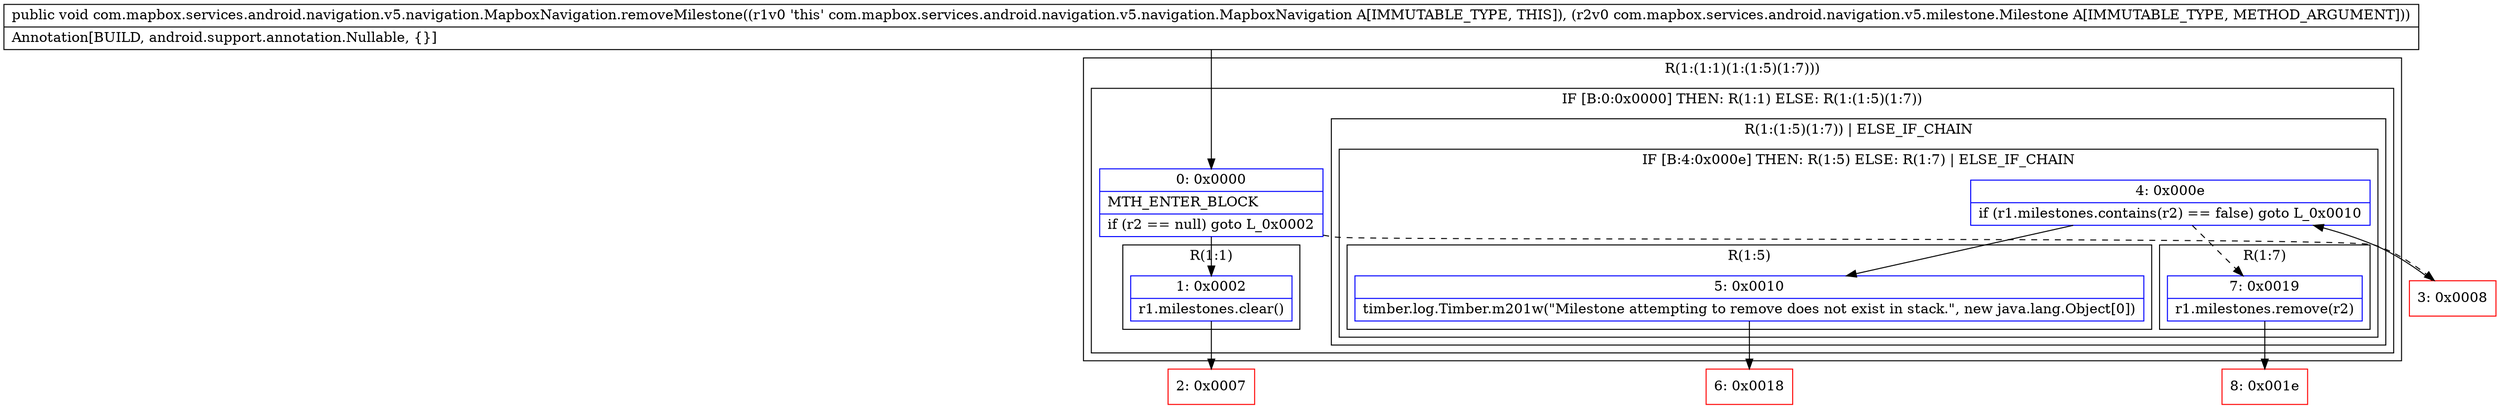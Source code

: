 digraph "CFG forcom.mapbox.services.android.navigation.v5.navigation.MapboxNavigation.removeMilestone(Lcom\/mapbox\/services\/android\/navigation\/v5\/milestone\/Milestone;)V" {
subgraph cluster_Region_1177900744 {
label = "R(1:(1:1)(1:(1:5)(1:7)))";
node [shape=record,color=blue];
subgraph cluster_IfRegion_518657602 {
label = "IF [B:0:0x0000] THEN: R(1:1) ELSE: R(1:(1:5)(1:7))";
node [shape=record,color=blue];
Node_0 [shape=record,label="{0\:\ 0x0000|MTH_ENTER_BLOCK\l|if (r2 == null) goto L_0x0002\l}"];
subgraph cluster_Region_1012092569 {
label = "R(1:1)";
node [shape=record,color=blue];
Node_1 [shape=record,label="{1\:\ 0x0002|r1.milestones.clear()\l}"];
}
subgraph cluster_Region_735073056 {
label = "R(1:(1:5)(1:7)) | ELSE_IF_CHAIN\l";
node [shape=record,color=blue];
subgraph cluster_IfRegion_1195365252 {
label = "IF [B:4:0x000e] THEN: R(1:5) ELSE: R(1:7) | ELSE_IF_CHAIN\l";
node [shape=record,color=blue];
Node_4 [shape=record,label="{4\:\ 0x000e|if (r1.milestones.contains(r2) == false) goto L_0x0010\l}"];
subgraph cluster_Region_153720103 {
label = "R(1:5)";
node [shape=record,color=blue];
Node_5 [shape=record,label="{5\:\ 0x0010|timber.log.Timber.m201w(\"Milestone attempting to remove does not exist in stack.\", new java.lang.Object[0])\l}"];
}
subgraph cluster_Region_791160093 {
label = "R(1:7)";
node [shape=record,color=blue];
Node_7 [shape=record,label="{7\:\ 0x0019|r1.milestones.remove(r2)\l}"];
}
}
}
}
}
Node_2 [shape=record,color=red,label="{2\:\ 0x0007}"];
Node_3 [shape=record,color=red,label="{3\:\ 0x0008}"];
Node_6 [shape=record,color=red,label="{6\:\ 0x0018}"];
Node_8 [shape=record,color=red,label="{8\:\ 0x001e}"];
MethodNode[shape=record,label="{public void com.mapbox.services.android.navigation.v5.navigation.MapboxNavigation.removeMilestone((r1v0 'this' com.mapbox.services.android.navigation.v5.navigation.MapboxNavigation A[IMMUTABLE_TYPE, THIS]), (r2v0 com.mapbox.services.android.navigation.v5.milestone.Milestone A[IMMUTABLE_TYPE, METHOD_ARGUMENT]))  | Annotation[BUILD, android.support.annotation.Nullable, \{\}]\l}"];
MethodNode -> Node_0;
Node_0 -> Node_1;
Node_0 -> Node_3[style=dashed];
Node_1 -> Node_2;
Node_4 -> Node_5;
Node_4 -> Node_7[style=dashed];
Node_5 -> Node_6;
Node_7 -> Node_8;
Node_3 -> Node_4;
}

